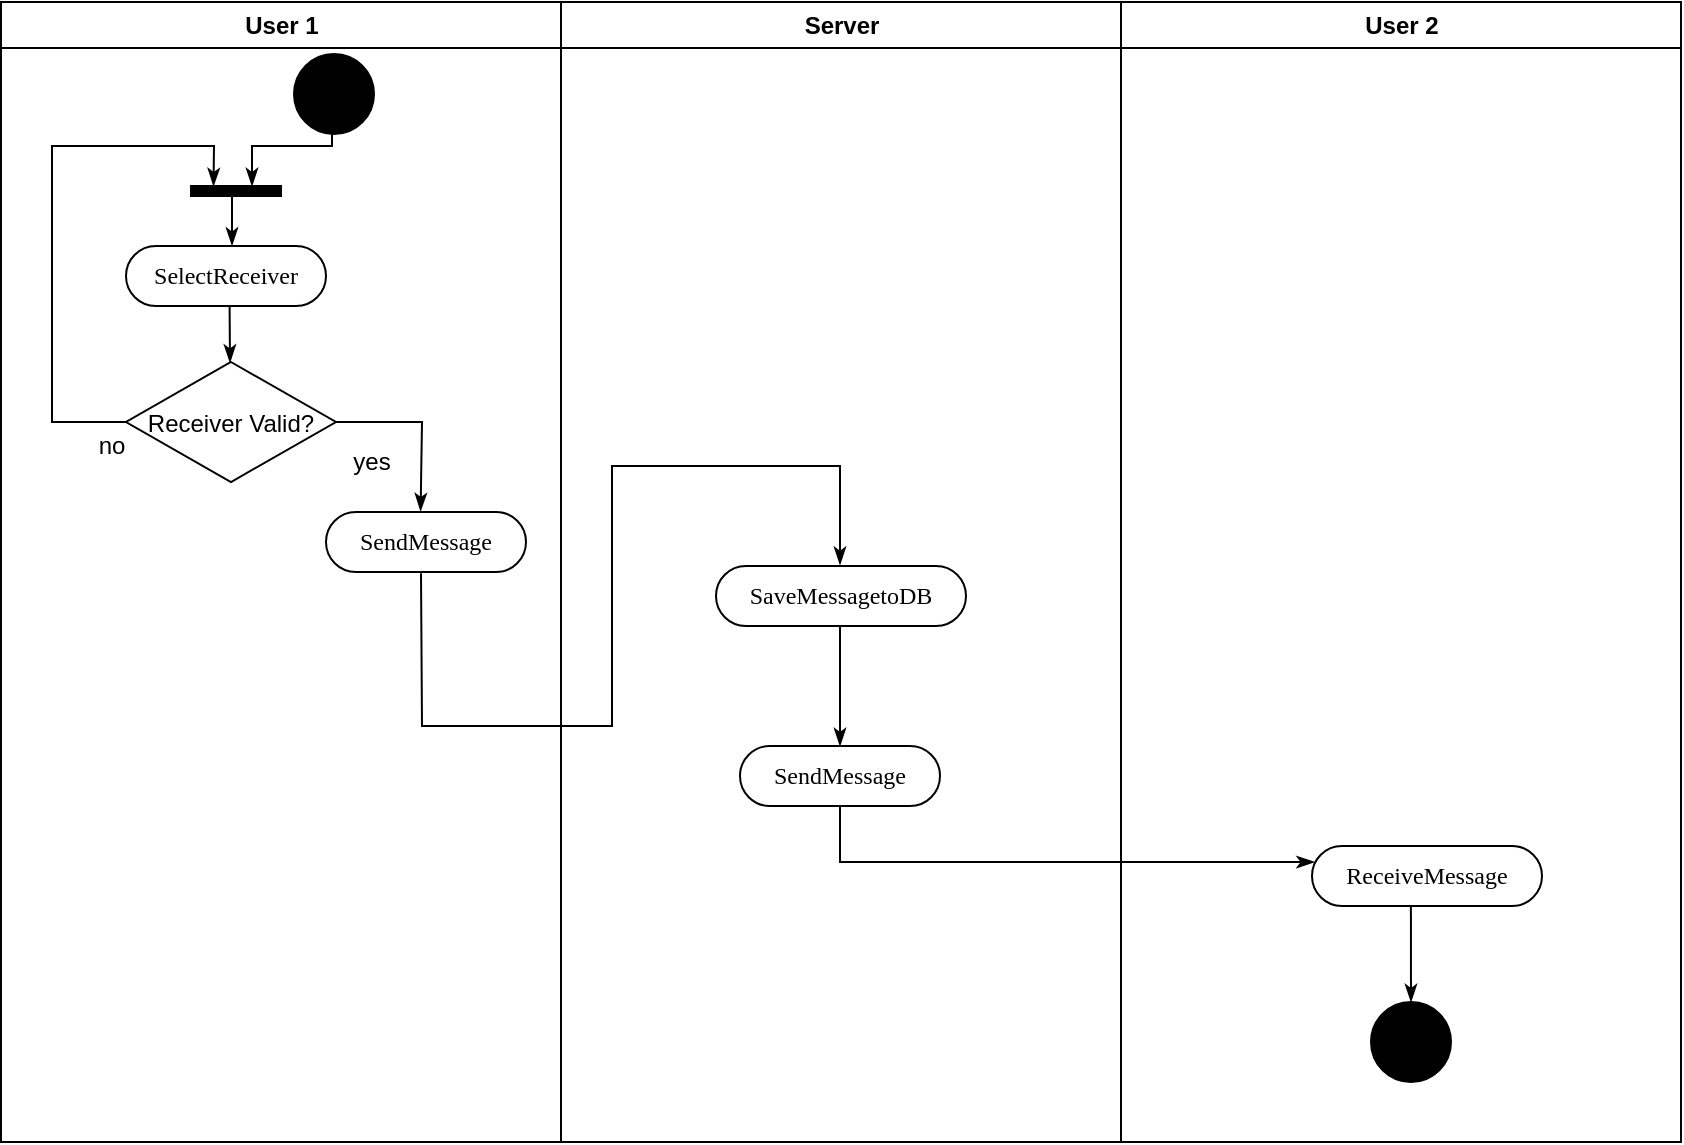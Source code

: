 <mxfile version="10.7.5" type="device"><diagram name="Page-1" id="e7e014a7-5840-1c2e-5031-d8a46d1fe8dd"><mxGraphModel dx="950" dy="596" grid="1" gridSize="10" guides="1" tooltips="1" connect="1" arrows="1" fold="1" page="1" pageScale="1" pageWidth="1169" pageHeight="826" background="#ffffff" math="0" shadow="0"><root><mxCell id="0"/><mxCell id="1" parent="0"/><mxCell id="2" value="User 1" style="swimlane;whiteSpace=wrap" parent="1" vertex="1"><mxGeometry x="164.5" y="128" width="280" height="570" as="geometry"/></mxCell><mxCell id="6" value="" style="edgeStyle=elbowEdgeStyle;elbow=horizontal;verticalAlign=bottom;endArrow=classicThin;endSize=6;strokeColor=#000000;endFill=1;rounded=0;entryX=0.526;entryY=-0.009;entryDx=0;entryDy=0;entryPerimeter=0;" parent="2" edge="1" target="wqrIDk8-4Qgjx0FNhBW3-41"><mxGeometry x="100" y="40" as="geometry"><mxPoint x="115.5" y="112" as="targetPoint"/><mxPoint x="115.5" y="92" as="sourcePoint"/></mxGeometry></mxCell><mxCell id="_0qxtpMxRbtozDd5_kYF-46" value="Receiver Valid?" style="rhombus;fillColor=none;strokeColor=#000000;" parent="2" vertex="1"><mxGeometry x="62.5" y="180" width="105" height="60" as="geometry"/></mxCell><mxCell id="_0qxtpMxRbtozDd5_kYF-47" value="" style="edgeStyle=none;strokeColor=#000000;endArrow=classicThin;endFill=1;rounded=0;exitX=1;exitY=0.5;exitDx=0;exitDy=0;entryX=0.473;entryY=-0.015;entryDx=0;entryDy=0;entryPerimeter=0;" parent="2" source="_0qxtpMxRbtozDd5_kYF-46" target="wqrIDk8-4Qgjx0FNhBW3-42" edge="1"><mxGeometry width="100" height="100" relative="1" as="geometry"><mxPoint x="429.5" y="372" as="sourcePoint"/><mxPoint x="210.119" y="252" as="targetPoint"/><Array as="points"><mxPoint x="210.5" y="210"/></Array></mxGeometry></mxCell><mxCell id="_0qxtpMxRbtozDd5_kYF-49" value="" style="edgeStyle=none;strokeColor=#000000;endArrow=classicThin;endFill=1;rounded=0;exitX=0;exitY=0.5;exitDx=0;exitDy=0;entryX=1;entryY=0.25;entryDx=0;entryDy=0;" parent="2" source="_0qxtpMxRbtozDd5_kYF-46" target="HgYAxmvLaO_MuIW07hvr-39" edge="1"><mxGeometry width="100" height="100" relative="1" as="geometry"><mxPoint x="190.5" y="250" as="sourcePoint"/><mxPoint x="220.5" y="302" as="targetPoint"/><Array as="points"><mxPoint x="25.5" y="210"/><mxPoint x="25.5" y="72"/><mxPoint x="106.5" y="72"/></Array></mxGeometry></mxCell><mxCell id="_0qxtpMxRbtozDd5_kYF-50" value="no" style="text;html=1;strokeColor=none;fillColor=none;align=center;verticalAlign=middle;whiteSpace=wrap;rounded=0;" parent="2" vertex="1"><mxGeometry x="35" y="212" width="40" height="20" as="geometry"/></mxCell><mxCell id="_0qxtpMxRbtozDd5_kYF-51" value="yes" style="text;html=1;strokeColor=none;fillColor=none;align=center;verticalAlign=middle;whiteSpace=wrap;rounded=0;" parent="2" vertex="1"><mxGeometry x="165" y="220" width="40" height="20" as="geometry"/></mxCell><mxCell id="_0qxtpMxRbtozDd5_kYF-52" value="" style="edgeStyle=elbowEdgeStyle;elbow=horizontal;verticalAlign=bottom;endArrow=classicThin;endSize=6;strokeColor=#000000;endFill=1;rounded=0;entryX=0.494;entryY=0.004;entryDx=0;entryDy=0;entryPerimeter=0;exitX=0.518;exitY=1;exitDx=0;exitDy=0;exitPerimeter=0;" parent="2" edge="1" target="_0qxtpMxRbtozDd5_kYF-46" source="wqrIDk8-4Qgjx0FNhBW3-41"><mxGeometry x="-65.5" y="4" as="geometry"><mxPoint x="114.5" y="172" as="targetPoint"/><mxPoint x="114" y="162" as="sourcePoint"/></mxGeometry></mxCell><mxCell id="HgYAxmvLaO_MuIW07hvr-39" value="" style="whiteSpace=wrap;strokeColor=#000000;fillColor=#000000;direction=north;" parent="2" vertex="1"><mxGeometry x="95" y="92" width="45" height="5" as="geometry"/></mxCell><mxCell id="wqrIDk8-4Qgjx0FNhBW3-39" value="" style="ellipse;whiteSpace=wrap;html=1;rounded=0;shadow=0;comic=0;labelBackgroundColor=none;strokeColor=#000000;strokeWidth=1;fillColor=#000000;fontFamily=Verdana;fontSize=12;fontColor=#000000;align=center;" vertex="1" parent="2"><mxGeometry x="146.5" y="26" width="40" height="40" as="geometry"/></mxCell><mxCell id="wqrIDk8-4Qgjx0FNhBW3-41" value="SelectReceiver" style="rounded=1;whiteSpace=wrap;html=1;shadow=0;comic=0;labelBackgroundColor=none;strokeColor=#000000;strokeWidth=1;fillColor=#ffffff;fontFamily=Verdana;fontSize=12;fontColor=#000000;align=center;arcSize=50;" vertex="1" parent="2"><mxGeometry x="62.5" y="122" width="100" height="30" as="geometry"/></mxCell><mxCell id="wqrIDk8-4Qgjx0FNhBW3-42" value="SendMessage" style="rounded=1;whiteSpace=wrap;html=1;shadow=0;comic=0;labelBackgroundColor=none;strokeColor=#000000;strokeWidth=1;fillColor=#ffffff;fontFamily=Verdana;fontSize=12;fontColor=#000000;align=center;arcSize=50;" vertex="1" parent="2"><mxGeometry x="162.5" y="255" width="100" height="30" as="geometry"/></mxCell><mxCell id="3" value="Server" style="swimlane;whiteSpace=wrap" parent="1" vertex="1"><mxGeometry x="444.5" y="128" width="280" height="570" as="geometry"/></mxCell><mxCell id="_0qxtpMxRbtozDd5_kYF-44" value="" style="endArrow=classicThin;strokeColor=#000000;endFill=1;rounded=0;exitX=0.496;exitY=1;exitDx=0;exitDy=0;entryX=0.5;entryY=0;entryDx=0;entryDy=0;exitPerimeter=0;" parent="3" source="wqrIDk8-4Qgjx0FNhBW3-44" target="wqrIDk8-4Qgjx0FNhBW3-43" edge="1"><mxGeometry relative="1" as="geometry"><mxPoint x="139.5" y="327.2" as="sourcePoint"/><mxPoint x="139.5" y="362" as="targetPoint"/></mxGeometry></mxCell><mxCell id="wqrIDk8-4Qgjx0FNhBW3-43" value="SendMessage" style="rounded=1;whiteSpace=wrap;html=1;shadow=0;comic=0;labelBackgroundColor=none;strokeColor=#000000;strokeWidth=1;fillColor=#ffffff;fontFamily=Verdana;fontSize=12;fontColor=#000000;align=center;arcSize=50;" vertex="1" parent="3"><mxGeometry x="89.5" y="372" width="100" height="30" as="geometry"/></mxCell><mxCell id="wqrIDk8-4Qgjx0FNhBW3-44" value="SaveMessagetoDB" style="rounded=1;whiteSpace=wrap;html=1;shadow=0;comic=0;labelBackgroundColor=none;strokeColor=#000000;strokeWidth=1;fillColor=#ffffff;fontFamily=Verdana;fontSize=12;fontColor=#000000;align=center;arcSize=50;" vertex="1" parent="3"><mxGeometry x="77.5" y="282" width="125" height="30" as="geometry"/></mxCell><mxCell id="4" value="User 2" style="swimlane;whiteSpace=wrap;startSize=23;" parent="1" vertex="1"><mxGeometry x="724.5" y="128" width="280" height="570" as="geometry"/></mxCell><mxCell id="39" value="" style="endArrow=classicThin;strokeColor=#000000;endFill=1;rounded=0;exitX=0.43;exitY=1.002;exitDx=0;exitDy=0;exitPerimeter=0;" parent="4" source="wqrIDk8-4Qgjx0FNhBW3-45" edge="1"><mxGeometry relative="1" as="geometry"><mxPoint x="145" y="455" as="sourcePoint"/><mxPoint x="145" y="500" as="targetPoint"/></mxGeometry></mxCell><mxCell id="wqrIDk8-4Qgjx0FNhBW3-40" value="" style="ellipse;whiteSpace=wrap;html=1;rounded=0;shadow=0;comic=0;labelBackgroundColor=none;strokeColor=#000000;strokeWidth=1;fillColor=#000000;fontFamily=Verdana;fontSize=12;fontColor=#000000;align=center;" vertex="1" parent="4"><mxGeometry x="125" y="500" width="40" height="40" as="geometry"/></mxCell><mxCell id="wqrIDk8-4Qgjx0FNhBW3-45" value="ReceiveMessage" style="rounded=1;whiteSpace=wrap;html=1;shadow=0;comic=0;labelBackgroundColor=none;strokeColor=#000000;strokeWidth=1;fillColor=#ffffff;fontFamily=Verdana;fontSize=12;fontColor=#000000;align=center;arcSize=50;" vertex="1" parent="4"><mxGeometry x="95.5" y="422" width="115" height="30" as="geometry"/></mxCell><mxCell id="37" value="" style="edgeStyle=none;strokeColor=#000000;endArrow=classicThin;endFill=1;rounded=0;exitX=0.5;exitY=1;exitDx=0;exitDy=0;entryX=0.011;entryY=0.267;entryDx=0;entryDy=0;entryPerimeter=0;" parent="1" source="wqrIDk8-4Qgjx0FNhBW3-43" target="wqrIDk8-4Qgjx0FNhBW3-45" edge="1"><mxGeometry width="100" height="100" relative="1" as="geometry"><mxPoint x="583.857" y="540.143" as="sourcePoint"/><mxPoint x="814.5" y="558" as="targetPoint"/><Array as="points"><mxPoint x="584" y="558"/></Array></mxGeometry></mxCell><mxCell id="_0qxtpMxRbtozDd5_kYF-53" value="" style="edgeStyle=none;strokeColor=#000000;endArrow=classicThin;endFill=1;rounded=0;exitX=0.475;exitY=1.021;exitDx=0;exitDy=0;entryX=0.496;entryY=-0.021;entryDx=0;entryDy=0;exitPerimeter=0;entryPerimeter=0;" parent="1" source="wqrIDk8-4Qgjx0FNhBW3-42" target="wqrIDk8-4Qgjx0FNhBW3-44" edge="1"><mxGeometry width="100" height="100" relative="1" as="geometry"><mxPoint x="374.619" y="430" as="sourcePoint"/><mxPoint x="584" y="405.2" as="targetPoint"/><Array as="points"><mxPoint x="375" y="490"/><mxPoint x="470" y="490"/><mxPoint x="470" y="360"/><mxPoint x="584" y="360"/></Array></mxGeometry></mxCell><mxCell id="HgYAxmvLaO_MuIW07hvr-41" value="" style="edgeStyle=none;strokeColor=#000000;endArrow=classicThin;endFill=1;rounded=0;exitX=0.517;exitY=0.833;exitDx=0;exitDy=0;exitPerimeter=0;" parent="1" edge="1"><mxGeometry width="100" height="100" relative="1" as="geometry"><mxPoint x="330" y="180" as="sourcePoint"/><mxPoint x="290" y="220" as="targetPoint"/><Array as="points"><mxPoint x="330" y="200"/><mxPoint x="290" y="200"/></Array></mxGeometry></mxCell></root></mxGraphModel></diagram></mxfile>